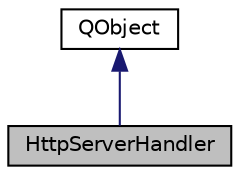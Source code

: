digraph "HttpServerHandler"
{
 // LATEX_PDF_SIZE
  edge [fontname="Helvetica",fontsize="10",labelfontname="Helvetica",labelfontsize="10"];
  node [fontname="Helvetica",fontsize="10",shape=record];
  Node1 [label="HttpServerHandler",height=0.2,width=0.4,color="black", fillcolor="grey75", style="filled", fontcolor="black",tooltip="Класс, управляющий классом QHttpServer, обрабатывающий входящие запросы."];
  Node2 -> Node1 [dir="back",color="midnightblue",fontsize="10",style="solid"];
  Node2 [label="QObject",height=0.2,width=0.4,color="black", fillcolor="white", style="filled",tooltip=" "];
}

